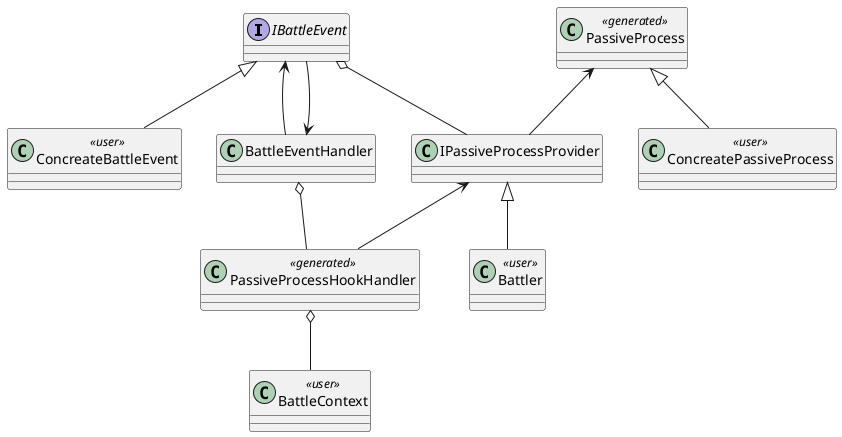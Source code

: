 @startuml Semantics

interface IBattleEvent
class BattleContext <<user>>
class PassiveProcessHookHandler <<generated>>
class PassiveProcess <<generated>>
class ConcreatePassiveProcess <<user>>
class Battler <<user>>
class ConcreateBattleEvent <<user>>

IBattleEvent o-- IPassiveProcessProvider
BattleEventHandler <-- IBattleEvent
BattleEventHandler o-- PassiveProcessHookHandler
IBattleEvent <-- BattleEventHandler
PassiveProcessHookHandler o-- BattleContext
IPassiveProcessProvider <-- PassiveProcessHookHandler
PassiveProcess <-- IPassiveProcessProvider

PassiveProcess <|-- ConcreatePassiveProcess
IPassiveProcessProvider <|-- Battler
IBattleEvent <|-- ConcreateBattleEvent

@enduml

@startuml Semantics2

interface IDomainEvent_T <<library>>
interface IEnumerable_T <<library>>
interface IPassiveProcessHookHandler_T <<library>>
class DomainEventHandler_T <<library>>
class BattleContext <<user>>
class PassiveProcessHookHandler <<generated>>
class PassiveProcess <<generated>>
class ConcreatePassiveProcess <<user>>
class Battler <<user>>
class ConcreateBattleEvent <<user>>
class Ability <<user>>
class FinalAbility <<generated>>

IDomainEvent_T o-- IEnumerable_T
DomainEventHandler_T <-- IDomainEvent_T
DomainEventHandler_T o-- IPassiveProcessHookHandler_T
IDomainEvent_T <-- DomainEventHandler_T
PassiveProcessHookHandler o-- BattleContext
IEnumerable_T <-- PassiveProcessHookHandler
PassiveProcess <.. IEnumerable_T : T=PassiveProcess

PassiveProcess <|-- ConcreatePassiveProcess
IEnumerable_T <|-- Battler
IDomainEvent_T <|-- ConcreateBattleEvent
IPassiveProcessHookHandler_T <|-- PassiveProcessHookHandler

FinalAbility o-- IEnumerable_T
FinalAbility o-- Ability

@enduml

@startuml Library

interface IPassiveProcessFunction<TDomain>
interface IPassiveModifierFunction<TDomain>
interface IPassiveProcessHookHandler<TDomain>
interface IBattleEvent<TDomain>
class StatefulPassiveProcess<TDomain, TDataStore>
class StatefulPassiveProcessFunction<TEvent, TDomain, TDataStore>
class StatefulPassiveModifierFunction<TDomain, TData, TDataStore>
class PassiveProcessFunction<TEvent, TDomain>
class PassiveModifierFunction<TDomain, TData>
class PassiveProperty<TDomain>
class PassiveProcess<TDomain>
class BattleEventHnalder<TDomain>
class PassiveProcessHookHandler<TDomain>

IPassiveProcessHookHandler <|-- PassiveProcessHookHandler
IBattleEvent <-- IPassiveProcessHookHandler
PassiveProperty <-- PassiveProcessHookHandler
PassiveProperty o-- PassiveProcess
IBattleEvent <-- PassiveProperty
PassiveProcess o-- IPassiveProcessFunction
PassiveProcess o-- IPassiveModifierFunction
IPassiveProcessFunction <|-- PassiveProcessFunction
IPassiveModifierFunction <|-- PassiveModifierFunction
BattleEventHnalder o-- IPassiveProcessHookHandler
IBattleEvent <-- IPassiveProcessFunction
PassiveProperty <-- IPassiveProcessFunction
PassiveProperty <-- IPassiveModifierFunction
IBattleEvent <-- BattleEventHnalder

PassiveProcess <|-- StatefulPassiveProcess
StatefulPassiveProcessFunction <-- StatefulPassiveProcess
StatefulPassiveModifierFunction <-- StatefulPassiveProcess
IPassiveProcessFunction <|-- StatefulPassiveProcessFunction
IPassiveModifierFunction <|-- StatefulPassiveModifierFunction

@enduml